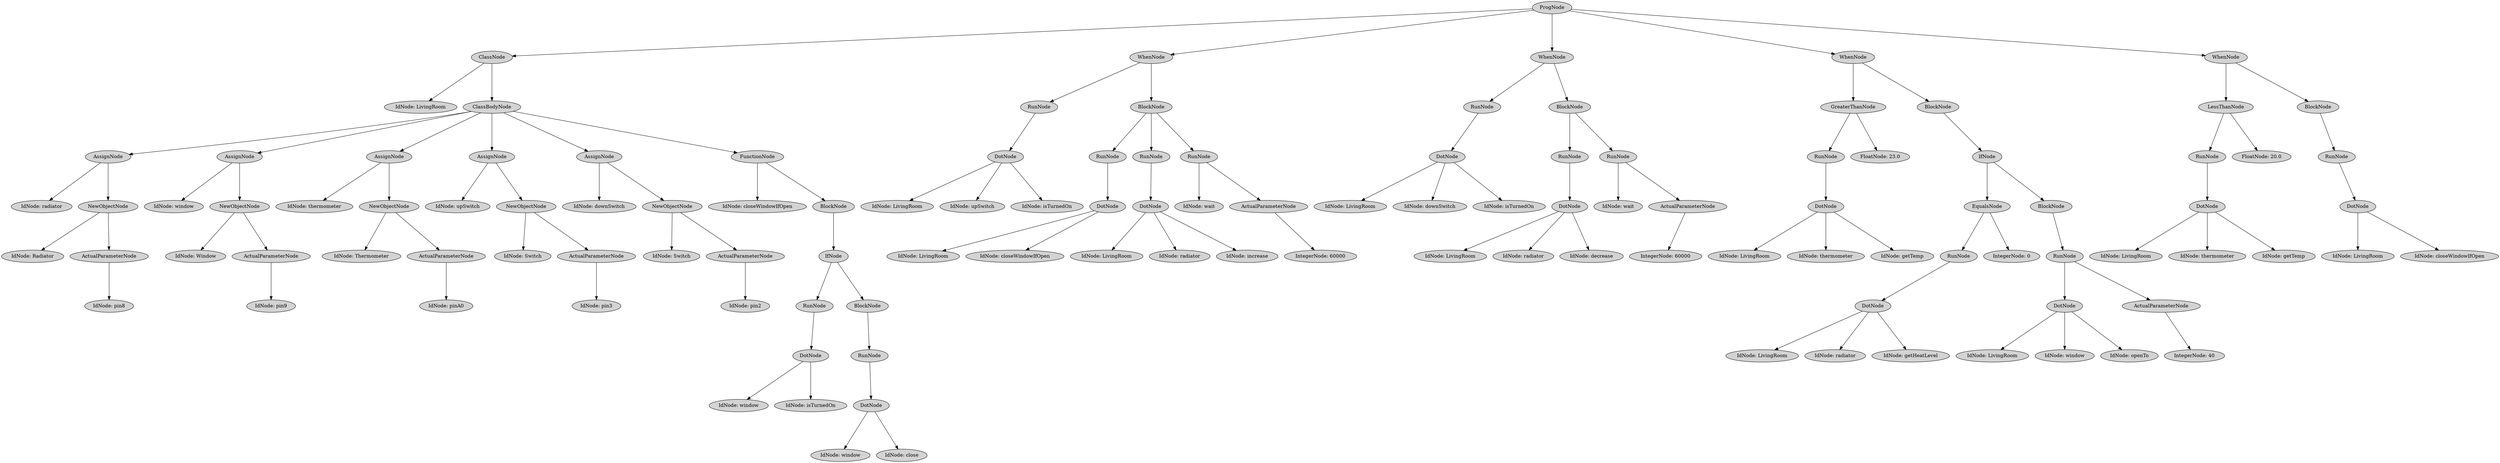 digraph G {
	graph [ranksep=1.5 ratio=fill]
	node [style=filled]
	3114101 [label=ProgNode]
	3114105 [label=ClassNode]
	3114101 -> 3114105
	3114093 [label="IdNode: LivingRoom"]
	3114105 -> 3114093
	3114099 [label=ClassBodyNode]
	3114105 -> 3114099
	3114109 [label=AssignNode]
	3114099 -> 3114109
	3114113 [label="IdNode: radiator"]
	3114109 -> 3114113
	3114129 [label=NewObjectNode]
	3114109 -> 3114129
	3114133 [label="IdNode: Radiator"]
	3114129 -> 3114133
	3114127 [label=ActualParameterNode]
	3114129 -> 3114127
	3114155 [label="IdNode: pin8"]
	3114127 -> 3114155
	3114111 [label=AssignNode]
	3114099 -> 3114111
	3114121 [label="IdNode: window"]
	3114111 -> 3114121
	3114135 [label=NewObjectNode]
	3114111 -> 3114135
	3114143 [label="IdNode: Window"]
	3114135 -> 3114143
	3114141 [label=ActualParameterNode]
	3114135 -> 3114141
	3114169 [label="IdNode: pin9"]
	3114141 -> 3114169
	3114103 [label=AssignNode]
	3114099 -> 3114103
	3114131 [label="IdNode: thermometer"]
	3114103 -> 3114131
	3114153 [label=NewObjectNode]
	3114103 -> 3114153
	3114161 [label="IdNode: Thermometer"]
	3114153 -> 3114161
	3114149 [label=ActualParameterNode]
	3114153 -> 3114149
	3114183 [label="IdNode: pinA0"]
	3114149 -> 3114183
	3114115 [label=AssignNode]
	3114099 -> 3114115
	3114145 [label="IdNode: upSwitch"]
	3114115 -> 3114145
	3114165 [label=NewObjectNode]
	3114115 -> 3114165
	3114173 [label="IdNode: Switch"]
	3114165 -> 3114173
	3114163 [label=ActualParameterNode]
	3114165 -> 3114163
	3114197 [label="IdNode: pin3"]
	3114163 -> 3114197
	3114119 [label=AssignNode]
	3114099 -> 3114119
	3114151 [label="IdNode: downSwitch"]
	3114119 -> 3114151
	3114181 [label=NewObjectNode]
	3114119 -> 3114181
	3114189 [label="IdNode: Switch"]
	3114181 -> 3114189
	3114177 [label=ActualParameterNode]
	3114181 -> 3114177
	3114213 [label="IdNode: pin2"]
	3114177 -> 3114213
	3114125 [label=FunctionNode]
	3114099 -> 3114125
	3114137 [label="IdNode: closeWindowIfOpen"]
	3114125 -> 3114137
	3114147 [label=BlockNode]
	3114125 -> 3114147
	3114185 [label=IfNode]
	3114147 -> 3114185
	3114203 [label=RunNode]
	3114185 -> 3114203
	3114217 [label=DotNode]
	3114203 -> 3114217
	3114211 [label="IdNode: window"]
	3114217 -> 3114211
	3114207 [label="IdNode: isTurnedOn"]
	3114217 -> 3114207
	3114187 [label=BlockNode]
	3114185 -> 3114187
	3114201 [label=RunNode]
	3114187 -> 3114201
	3114205 [label=DotNode]
	3114201 -> 3114205
	3114199 [label="IdNode: window"]
	3114205 -> 3114199
	3114195 [label="IdNode: close"]
	3114205 -> 3114195
	3114117 [label=WhenNode]
	3114101 -> 3114117
	3114193 [label=RunNode]
	3114117 -> 3114193
	3114223 [label=DotNode]
	3114193 -> 3114223
	3114215 [label="IdNode: LivingRoom"]
	3114223 -> 3114215
	3114219 [label="IdNode: upSwitch"]
	3114223 -> 3114219
	3114225 [label="IdNode: isTurnedOn"]
	3114223 -> 3114225
	3114171 [label=BlockNode]
	3114117 -> 3114171
	3114157 [label=RunNode]
	3114171 -> 3114157
	3114209 [label=DotNode]
	3114157 -> 3114209
	3114179 [label="IdNode: LivingRoom"]
	3114209 -> 3114179
	3114175 [label="IdNode: closeWindowIfOpen"]
	3114209 -> 3114175
	3114167 [label=RunNode]
	3114171 -> 3114167
	3114233 [label=DotNode]
	3114167 -> 3114233
	3114227 [label="IdNode: LivingRoom"]
	3114233 -> 3114227
	3114231 [label="IdNode: radiator"]
	3114233 -> 3114231
	3114235 [label="IdNode: increase"]
	3114233 -> 3114235
	3114191 [label=RunNode]
	3114171 -> 3114191
	3114239 [label="IdNode: wait"]
	3114191 -> 3114239
	3114229 [label=ActualParameterNode]
	3114191 -> 3114229
	3118355 [label="IntegerNode: 60000"]
	3114229 -> 3118355
	3114139 [label=WhenNode]
	3114101 -> 3114139
	3118349 [label=RunNode]
	3114139 -> 3118349
	3118363 [label=DotNode]
	3118349 -> 3118363
	3118353 [label="IdNode: LivingRoom"]
	3118363 -> 3118353
	3118361 [label="IdNode: downSwitch"]
	3118363 -> 3118361
	3118365 [label="IdNode: isTurnedOn"]
	3118363 -> 3118365
	3114237 [label=BlockNode]
	3114139 -> 3114237
	3118343 [label=RunNode]
	3114237 -> 3118343
	3118357 [label=DotNode]
	3118343 -> 3118357
	3118345 [label="IdNode: LivingRoom"]
	3118357 -> 3118345
	3118347 [label="IdNode: radiator"]
	3118357 -> 3118347
	3118359 [label="IdNode: decrease"]
	3118357 -> 3118359
	3118339 [label=RunNode]
	3114237 -> 3118339
	3118369 [label="IdNode: wait"]
	3118339 -> 3118369
	3118351 [label=ActualParameterNode]
	3118339 -> 3118351
	3118387 [label="IntegerNode: 60000"]
	3118351 -> 3118387
	3114221 [label=WhenNode]
	3114101 -> 3114221
	3118373 [label=GreaterThanNode]
	3114221 -> 3118373
	3118389 [label=RunNode]
	3118373 -> 3118389
	3118397 [label=DotNode]
	3118389 -> 3118397
	3118391 [label="IdNode: LivingRoom"]
	3118397 -> 3118391
	3118395 [label="IdNode: thermometer"]
	3118397 -> 3118395
	3118399 [label="IdNode: getTemp"]
	3118397 -> 3118399
	3118401 [label="FloatNode: 23.0"]
	3118373 -> 3118401
	3118371 [label=BlockNode]
	3114221 -> 3118371
	3118367 [label=IfNode]
	3118371 -> 3118367
	3118381 [label=EqualsNode]
	3118367 -> 3118381
	3118407 [label=RunNode]
	3118381 -> 3118407
	3118419 [label=DotNode]
	3118407 -> 3118419
	3118413 [label="IdNode: LivingRoom"]
	3118419 -> 3118413
	3118417 [label="IdNode: radiator"]
	3118419 -> 3118417
	3118421 [label="IdNode: getHeatLevel"]
	3118419 -> 3118421
	3118423 [label="IntegerNode: 0"]
	3118381 -> 3118423
	3118403 [label=BlockNode]
	3118367 -> 3118403
	3118385 [label=RunNode]
	3118403 -> 3118385
	3118409 [label=DotNode]
	3118385 -> 3118409
	3118411 [label="IdNode: LivingRoom"]
	3118409 -> 3118411
	3118425 [label="IdNode: window"]
	3118409 -> 3118425
	3118415 [label="IdNode: openTo"]
	3118409 -> 3118415
	3118383 [label=ActualParameterNode]
	3118385 -> 3118383
	3118441 [label="IntegerNode: 40"]
	3118383 -> 3118441
	3118375 [label=WhenNode]
	3114101 -> 3118375
	3118405 [label=LessThanNode]
	3118375 -> 3118405
	3118435 [label=RunNode]
	3118405 -> 3118435
	3118449 [label=DotNode]
	3118435 -> 3118449
	3118439 [label="IdNode: LivingRoom"]
	3118449 -> 3118439
	3118447 [label="IdNode: thermometer"]
	3118449 -> 3118447
	3118451 [label="IdNode: getTemp"]
	3118449 -> 3118451
	3118453 [label="FloatNode: 20.0"]
	3118405 -> 3118453
	3118393 [label=BlockNode]
	3118375 -> 3118393
	3118429 [label=RunNode]
	3118393 -> 3118429
	3118433 [label=DotNode]
	3118429 -> 3118433
	3118437 [label="IdNode: LivingRoom"]
	3118433 -> 3118437
	3118455 [label="IdNode: closeWindowIfOpen"]
	3118433 -> 3118455
	overlap=false
}
